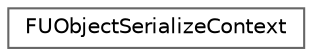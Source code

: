 digraph "Graphical Class Hierarchy"
{
 // INTERACTIVE_SVG=YES
 // LATEX_PDF_SIZE
  bgcolor="transparent";
  edge [fontname=Helvetica,fontsize=10,labelfontname=Helvetica,labelfontsize=10];
  node [fontname=Helvetica,fontsize=10,shape=box,height=0.2,width=0.4];
  rankdir="LR";
  Node0 [id="Node000000",label="FUObjectSerializeContext",height=0.2,width=0.4,color="grey40", fillcolor="white", style="filled",URL="$dd/dab/structFUObjectSerializeContext.html",tooltip="Structure that holds the current serialization state of UObjects."];
}
